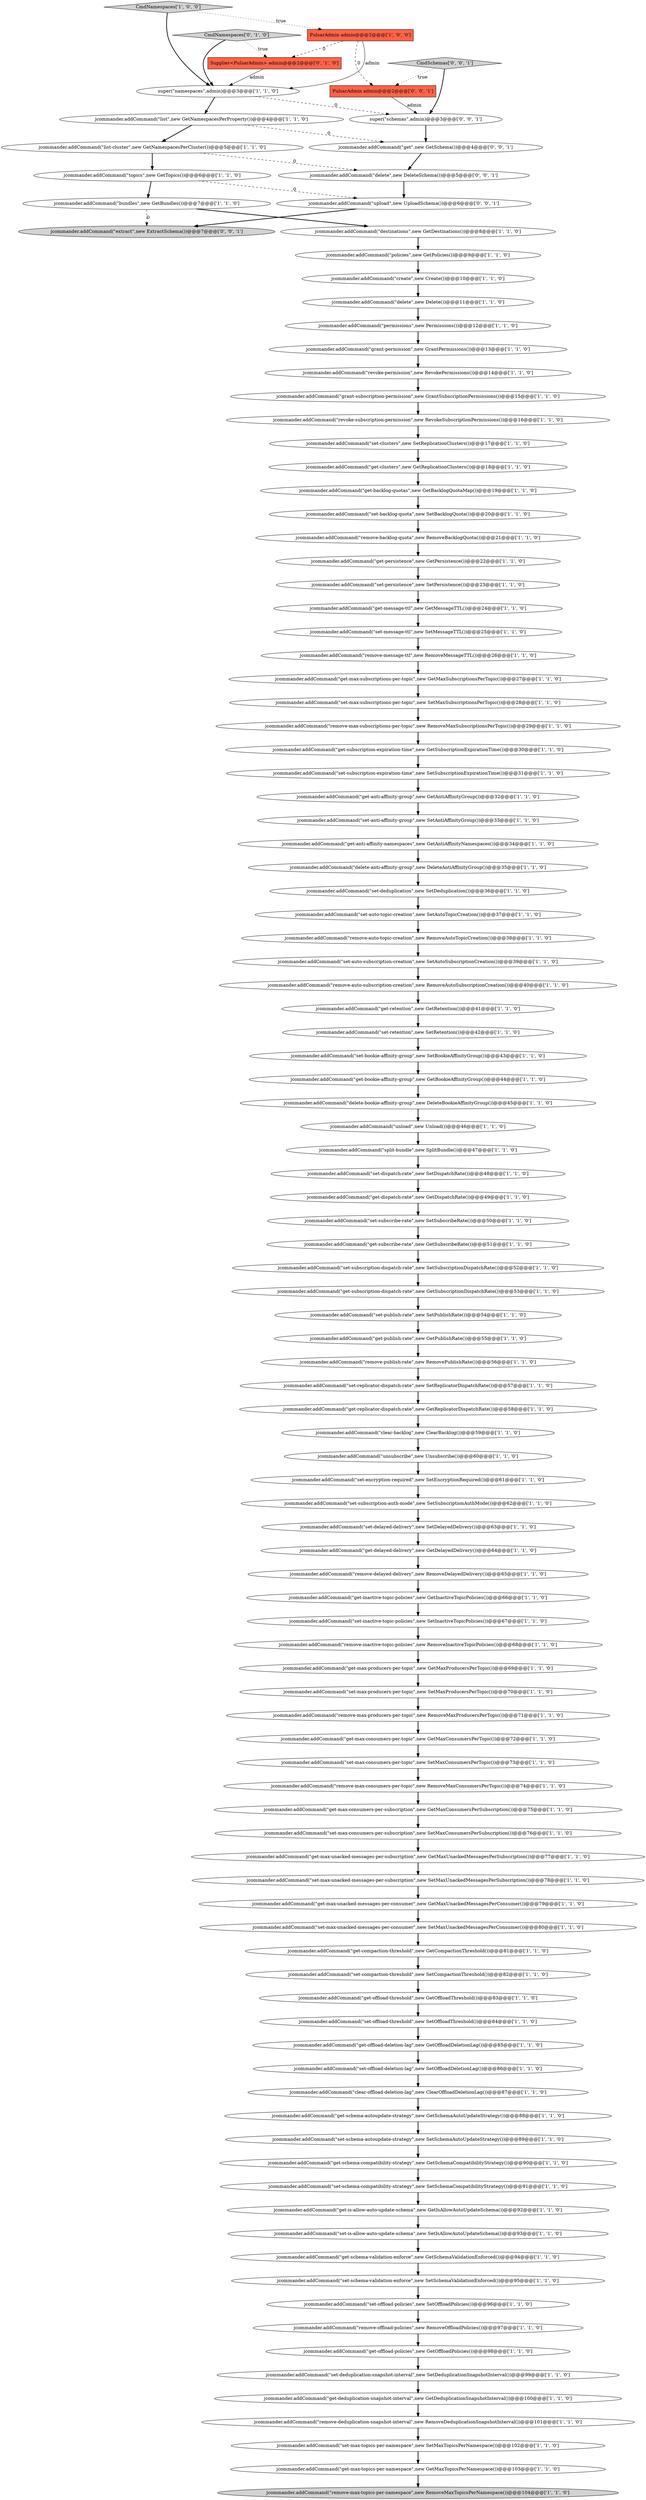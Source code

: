 digraph {
33 [style = filled, label = "jcommander.addCommand(\"remove-max-subscriptions-per-topic\",new RemoveMaxSubscriptionsPerTopic())@@@29@@@['1', '1', '0']", fillcolor = white, shape = ellipse image = "AAA0AAABBB1BBB"];
56 [style = filled, label = "jcommander.addCommand(\"get-offload-threshold\",new GetOffloadThreshold())@@@83@@@['1', '1', '0']", fillcolor = white, shape = ellipse image = "AAA0AAABBB1BBB"];
111 [style = filled, label = "jcommander.addCommand(\"get\",new GetSchema())@@@4@@@['0', '0', '1']", fillcolor = white, shape = ellipse image = "AAA0AAABBB3BBB"];
71 [style = filled, label = "PulsarAdmin admin@@@2@@@['1', '0', '0']", fillcolor = tomato, shape = box image = "AAA1AAABBB1BBB"];
43 [style = filled, label = "jcommander.addCommand(\"set-subscription-dispatch-rate\",new SetSubscriptionDispatchRate())@@@52@@@['1', '1', '0']", fillcolor = white, shape = ellipse image = "AAA0AAABBB1BBB"];
23 [style = filled, label = "jcommander.addCommand(\"bundles\",new GetBundles())@@@7@@@['1', '1', '0']", fillcolor = white, shape = ellipse image = "AAA0AAABBB1BBB"];
51 [style = filled, label = "jcommander.addCommand(\"unload\",new Unload())@@@46@@@['1', '1', '0']", fillcolor = white, shape = ellipse image = "AAA0AAABBB1BBB"];
30 [style = filled, label = "jcommander.addCommand(\"delete\",new Delete())@@@11@@@['1', '1', '0']", fillcolor = white, shape = ellipse image = "AAA0AAABBB1BBB"];
110 [style = filled, label = "PulsarAdmin admin@@@2@@@['0', '0', '1']", fillcolor = tomato, shape = box image = "AAA0AAABBB3BBB"];
99 [style = filled, label = "jcommander.addCommand(\"get-retention\",new GetRetention())@@@41@@@['1', '1', '0']", fillcolor = white, shape = ellipse image = "AAA0AAABBB1BBB"];
14 [style = filled, label = "jcommander.addCommand(\"topics\",new GetTopics())@@@6@@@['1', '1', '0']", fillcolor = white, shape = ellipse image = "AAA0AAABBB1BBB"];
37 [style = filled, label = "jcommander.addCommand(\"get-clusters\",new GetReplicationClusters())@@@18@@@['1', '1', '0']", fillcolor = white, shape = ellipse image = "AAA0AAABBB1BBB"];
69 [style = filled, label = "jcommander.addCommand(\"set-subscription-expiration-time\",new SetSubscriptionExpirationTime())@@@31@@@['1', '1', '0']", fillcolor = white, shape = ellipse image = "AAA0AAABBB1BBB"];
24 [style = filled, label = "jcommander.addCommand(\"set-max-unacked-messages-per-subscription\",new SetMaxUnackedMessagesPerSubscription())@@@78@@@['1', '1', '0']", fillcolor = white, shape = ellipse image = "AAA0AAABBB1BBB"];
109 [style = filled, label = "jcommander.addCommand(\"delete\",new DeleteSchema())@@@5@@@['0', '0', '1']", fillcolor = white, shape = ellipse image = "AAA0AAABBB3BBB"];
45 [style = filled, label = "jcommander.addCommand(\"get-anti-affinity-namespaces\",new GetAntiAffinityNamespaces())@@@34@@@['1', '1', '0']", fillcolor = white, shape = ellipse image = "AAA0AAABBB1BBB"];
26 [style = filled, label = "jcommander.addCommand(\"set-schema-compatibility-strategy\",new SetSchemaCompatibilityStrategy())@@@91@@@['1', '1', '0']", fillcolor = white, shape = ellipse image = "AAA0AAABBB1BBB"];
49 [style = filled, label = "jcommander.addCommand(\"delete-anti-affinity-group\",new DeleteAntiAffinityGroup())@@@35@@@['1', '1', '0']", fillcolor = white, shape = ellipse image = "AAA0AAABBB1BBB"];
78 [style = filled, label = "jcommander.addCommand(\"list\",new GetNamespacesPerProperty())@@@4@@@['1', '1', '0']", fillcolor = white, shape = ellipse image = "AAA0AAABBB1BBB"];
52 [style = filled, label = "jcommander.addCommand(\"get-schema-compatibility-strategy\",new GetSchemaCompatibilityStrategy())@@@90@@@['1', '1', '0']", fillcolor = white, shape = ellipse image = "AAA0AAABBB1BBB"];
12 [style = filled, label = "jcommander.addCommand(\"split-bundle\",new SplitBundle())@@@47@@@['1', '1', '0']", fillcolor = white, shape = ellipse image = "AAA0AAABBB1BBB"];
84 [style = filled, label = "jcommander.addCommand(\"set-auto-topic-creation\",new SetAutoTopicCreation())@@@37@@@['1', '1', '0']", fillcolor = white, shape = ellipse image = "AAA0AAABBB1BBB"];
7 [style = filled, label = "jcommander.addCommand(\"get-anti-affinity-group\",new GetAntiAffinityGroup())@@@32@@@['1', '1', '0']", fillcolor = white, shape = ellipse image = "AAA0AAABBB1BBB"];
5 [style = filled, label = "jcommander.addCommand(\"set-max-topics-per-namespace\",new SetMaxTopicsPerNamespace())@@@102@@@['1', '1', '0']", fillcolor = white, shape = ellipse image = "AAA0AAABBB1BBB"];
34 [style = filled, label = "jcommander.addCommand(\"remove-auto-subscription-creation\",new RemoveAutoSubscriptionCreation())@@@40@@@['1', '1', '0']", fillcolor = white, shape = ellipse image = "AAA0AAABBB1BBB"];
39 [style = filled, label = "jcommander.addCommand(\"revoke-subscription-permission\",new RevokeSubscriptionPermissions())@@@16@@@['1', '1', '0']", fillcolor = white, shape = ellipse image = "AAA0AAABBB1BBB"];
72 [style = filled, label = "jcommander.addCommand(\"remove-message-ttl\",new RemoveMessageTTL())@@@26@@@['1', '1', '0']", fillcolor = white, shape = ellipse image = "AAA0AAABBB1BBB"];
68 [style = filled, label = "jcommander.addCommand(\"remove-backlog-quota\",new RemoveBacklogQuota())@@@21@@@['1', '1', '0']", fillcolor = white, shape = ellipse image = "AAA0AAABBB1BBB"];
75 [style = filled, label = "jcommander.addCommand(\"remove-max-topics-per-namespace\",new RemoveMaxTopicsPerNamespace())@@@104@@@['1', '1', '0']", fillcolor = lightgray, shape = ellipse image = "AAA0AAABBB1BBB"];
47 [style = filled, label = "jcommander.addCommand(\"get-max-consumers-per-subscription\",new GetMaxConsumersPerSubscription())@@@75@@@['1', '1', '0']", fillcolor = white, shape = ellipse image = "AAA0AAABBB1BBB"];
94 [style = filled, label = "jcommander.addCommand(\"policies\",new GetPolicies())@@@9@@@['1', '1', '0']", fillcolor = white, shape = ellipse image = "AAA0AAABBB1BBB"];
53 [style = filled, label = "jcommander.addCommand(\"set-max-consumers-per-subscription\",new SetMaxConsumersPerSubscription())@@@76@@@['1', '1', '0']", fillcolor = white, shape = ellipse image = "AAA0AAABBB1BBB"];
64 [style = filled, label = "jcommander.addCommand(\"get-max-consumers-per-topic\",new GetMaxConsumersPerTopic())@@@72@@@['1', '1', '0']", fillcolor = white, shape = ellipse image = "AAA0AAABBB1BBB"];
20 [style = filled, label = "jcommander.addCommand(\"get-offload-policies\",new GetOffloadPolicies())@@@98@@@['1', '1', '0']", fillcolor = white, shape = ellipse image = "AAA0AAABBB1BBB"];
59 [style = filled, label = "jcommander.addCommand(\"get-schema-validation-enforce\",new GetSchemaValidationEnforced())@@@94@@@['1', '1', '0']", fillcolor = white, shape = ellipse image = "AAA0AAABBB1BBB"];
9 [style = filled, label = "jcommander.addCommand(\"get-max-unacked-messages-per-consumer\",new GetMaxUnackedMessagesPerConsumer())@@@79@@@['1', '1', '0']", fillcolor = white, shape = ellipse image = "AAA0AAABBB1BBB"];
65 [style = filled, label = "jcommander.addCommand(\"get-max-unacked-messages-per-subscription\",new GetMaxUnackedMessagesPerSubscription())@@@77@@@['1', '1', '0']", fillcolor = white, shape = ellipse image = "AAA0AAABBB1BBB"];
106 [style = filled, label = "super(\"schemas\",admin)@@@3@@@['0', '0', '1']", fillcolor = white, shape = ellipse image = "AAA0AAABBB3BBB"];
32 [style = filled, label = "jcommander.addCommand(\"set-encryption-required\",new SetEncryptionRequired())@@@61@@@['1', '1', '0']", fillcolor = white, shape = ellipse image = "AAA0AAABBB1BBB"];
46 [style = filled, label = "CmdNamespaces['1', '0', '0']", fillcolor = lightgray, shape = diamond image = "AAA0AAABBB1BBB"];
41 [style = filled, label = "jcommander.addCommand(\"get-bookie-affinity-group\",new GetBookieAffinityGroup())@@@44@@@['1', '1', '0']", fillcolor = white, shape = ellipse image = "AAA0AAABBB1BBB"];
63 [style = filled, label = "jcommander.addCommand(\"set-subscription-auth-mode\",new SetSubscriptionAuthMode())@@@62@@@['1', '1', '0']", fillcolor = white, shape = ellipse image = "AAA0AAABBB1BBB"];
48 [style = filled, label = "jcommander.addCommand(\"permissions\",new Permissions())@@@12@@@['1', '1', '0']", fillcolor = white, shape = ellipse image = "AAA0AAABBB1BBB"];
8 [style = filled, label = "jcommander.addCommand(\"set-offload-threshold\",new SetOffloadThreshold())@@@84@@@['1', '1', '0']", fillcolor = white, shape = ellipse image = "AAA0AAABBB1BBB"];
66 [style = filled, label = "jcommander.addCommand(\"set-deduplication-snapshot-interval\",new SetDeduplicationSnapshotInterval())@@@99@@@['1', '1', '0']", fillcolor = white, shape = ellipse image = "AAA0AAABBB1BBB"];
100 [style = filled, label = "jcommander.addCommand(\"set-dispatch-rate\",new SetDispatchRate())@@@48@@@['1', '1', '0']", fillcolor = white, shape = ellipse image = "AAA0AAABBB1BBB"];
77 [style = filled, label = "jcommander.addCommand(\"clear-offload-deletion-lag\",new ClearOffloadDeletionLag())@@@87@@@['1', '1', '0']", fillcolor = white, shape = ellipse image = "AAA0AAABBB1BBB"];
83 [style = filled, label = "jcommander.addCommand(\"get-delayed-delivery\",new GetDelayedDelivery())@@@64@@@['1', '1', '0']", fillcolor = white, shape = ellipse image = "AAA0AAABBB1BBB"];
11 [style = filled, label = "jcommander.addCommand(\"get-backlog-quotas\",new GetBacklogQuotaMap())@@@19@@@['1', '1', '0']", fillcolor = white, shape = ellipse image = "AAA0AAABBB1BBB"];
93 [style = filled, label = "super(\"namespaces\",admin)@@@3@@@['1', '1', '0']", fillcolor = white, shape = ellipse image = "AAA0AAABBB1BBB"];
104 [style = filled, label = "CmdNamespaces['0', '1', '0']", fillcolor = lightgray, shape = diamond image = "AAA0AAABBB2BBB"];
19 [style = filled, label = "jcommander.addCommand(\"get-replicator-dispatch-rate\",new GetReplicatorDispatchRate())@@@58@@@['1', '1', '0']", fillcolor = white, shape = ellipse image = "AAA0AAABBB1BBB"];
10 [style = filled, label = "jcommander.addCommand(\"set-bookie-affinity-group\",new SetBookieAffinityGroup())@@@43@@@['1', '1', '0']", fillcolor = white, shape = ellipse image = "AAA0AAABBB1BBB"];
58 [style = filled, label = "jcommander.addCommand(\"set-delayed-delivery\",new SetDelayedDelivery())@@@63@@@['1', '1', '0']", fillcolor = white, shape = ellipse image = "AAA0AAABBB1BBB"];
86 [style = filled, label = "jcommander.addCommand(\"create\",new Create())@@@10@@@['1', '1', '0']", fillcolor = white, shape = ellipse image = "AAA0AAABBB1BBB"];
38 [style = filled, label = "jcommander.addCommand(\"get-subscription-expiration-time\",new GetSubscriptionExpirationTime())@@@30@@@['1', '1', '0']", fillcolor = white, shape = ellipse image = "AAA0AAABBB1BBB"];
90 [style = filled, label = "jcommander.addCommand(\"remove-delayed-delivery\",new RemoveDelayedDelivery())@@@65@@@['1', '1', '0']", fillcolor = white, shape = ellipse image = "AAA0AAABBB1BBB"];
31 [style = filled, label = "jcommander.addCommand(\"set-backlog-quota\",new SetBacklogQuota())@@@20@@@['1', '1', '0']", fillcolor = white, shape = ellipse image = "AAA0AAABBB1BBB"];
1 [style = filled, label = "jcommander.addCommand(\"set-deduplication\",new SetDeduplication())@@@36@@@['1', '1', '0']", fillcolor = white, shape = ellipse image = "AAA0AAABBB1BBB"];
13 [style = filled, label = "jcommander.addCommand(\"set-compaction-threshold\",new SetCompactionThreshold())@@@82@@@['1', '1', '0']", fillcolor = white, shape = ellipse image = "AAA0AAABBB1BBB"];
96 [style = filled, label = "jcommander.addCommand(\"remove-max-consumers-per-topic\",new RemoveMaxConsumersPerTopic())@@@74@@@['1', '1', '0']", fillcolor = white, shape = ellipse image = "AAA0AAABBB1BBB"];
97 [style = filled, label = "jcommander.addCommand(\"set-publish-rate\",new SetPublishRate())@@@54@@@['1', '1', '0']", fillcolor = white, shape = ellipse image = "AAA0AAABBB1BBB"];
27 [style = filled, label = "jcommander.addCommand(\"get-compaction-threshold\",new GetCompactionThreshold())@@@81@@@['1', '1', '0']", fillcolor = white, shape = ellipse image = "AAA0AAABBB1BBB"];
95 [style = filled, label = "jcommander.addCommand(\"grant-permission\",new GrantPermissions())@@@13@@@['1', '1', '0']", fillcolor = white, shape = ellipse image = "AAA0AAABBB1BBB"];
17 [style = filled, label = "jcommander.addCommand(\"set-schema-autoupdate-strategy\",new SetSchemaAutoUpdateStrategy())@@@89@@@['1', '1', '0']", fillcolor = white, shape = ellipse image = "AAA0AAABBB1BBB"];
98 [style = filled, label = "jcommander.addCommand(\"get-deduplication-snapshot-interval\",new GetDeduplicationSnapshotInterval())@@@100@@@['1', '1', '0']", fillcolor = white, shape = ellipse image = "AAA0AAABBB1BBB"];
105 [style = filled, label = "Supplier<PulsarAdmin> admin@@@2@@@['0', '1', '0']", fillcolor = tomato, shape = box image = "AAA1AAABBB2BBB"];
35 [style = filled, label = "jcommander.addCommand(\"set-schema-validation-enforce\",new SetSchemaValidationEnforced())@@@95@@@['1', '1', '0']", fillcolor = white, shape = ellipse image = "AAA0AAABBB1BBB"];
85 [style = filled, label = "jcommander.addCommand(\"remove-max-producers-per-topic\",new RemoveMaxProducersPerTopic())@@@71@@@['1', '1', '0']", fillcolor = white, shape = ellipse image = "AAA0AAABBB1BBB"];
60 [style = filled, label = "jcommander.addCommand(\"get-dispatch-rate\",new GetDispatchRate())@@@49@@@['1', '1', '0']", fillcolor = white, shape = ellipse image = "AAA0AAABBB1BBB"];
6 [style = filled, label = "jcommander.addCommand(\"list-cluster\",new GetNamespacesPerCluster())@@@5@@@['1', '1', '0']", fillcolor = white, shape = ellipse image = "AAA0AAABBB1BBB"];
15 [style = filled, label = "jcommander.addCommand(\"destinations\",new GetDestinations())@@@8@@@['1', '1', '0']", fillcolor = white, shape = ellipse image = "AAA0AAABBB1BBB"];
61 [style = filled, label = "jcommander.addCommand(\"set-persistence\",new SetPersistence())@@@23@@@['1', '1', '0']", fillcolor = white, shape = ellipse image = "AAA0AAABBB1BBB"];
102 [style = filled, label = "jcommander.addCommand(\"get-subscribe-rate\",new GetSubscribeRate())@@@51@@@['1', '1', '0']", fillcolor = white, shape = ellipse image = "AAA0AAABBB1BBB"];
29 [style = filled, label = "jcommander.addCommand(\"get-message-ttl\",new GetMessageTTL())@@@24@@@['1', '1', '0']", fillcolor = white, shape = ellipse image = "AAA0AAABBB1BBB"];
40 [style = filled, label = "jcommander.addCommand(\"set-auto-subscription-creation\",new SetAutoSubscriptionCreation())@@@39@@@['1', '1', '0']", fillcolor = white, shape = ellipse image = "AAA0AAABBB1BBB"];
88 [style = filled, label = "jcommander.addCommand(\"set-message-ttl\",new SetMessageTTL())@@@25@@@['1', '1', '0']", fillcolor = white, shape = ellipse image = "AAA0AAABBB1BBB"];
62 [style = filled, label = "jcommander.addCommand(\"set-is-allow-auto-update-schema\",new SetIsAllowAutoUpdateSchema())@@@93@@@['1', '1', '0']", fillcolor = white, shape = ellipse image = "AAA0AAABBB1BBB"];
107 [style = filled, label = "jcommander.addCommand(\"upload\",new UploadSchema())@@@6@@@['0', '0', '1']", fillcolor = white, shape = ellipse image = "AAA0AAABBB3BBB"];
42 [style = filled, label = "jcommander.addCommand(\"get-max-producers-per-topic\",new GetMaxProducersPerTopic())@@@69@@@['1', '1', '0']", fillcolor = white, shape = ellipse image = "AAA0AAABBB1BBB"];
3 [style = filled, label = "jcommander.addCommand(\"remove-publish-rate\",new RemovePublishRate())@@@56@@@['1', '1', '0']", fillcolor = white, shape = ellipse image = "AAA0AAABBB1BBB"];
54 [style = filled, label = "jcommander.addCommand(\"set-replicator-dispatch-rate\",new SetReplicatorDispatchRate())@@@57@@@['1', '1', '0']", fillcolor = white, shape = ellipse image = "AAA0AAABBB1BBB"];
91 [style = filled, label = "jcommander.addCommand(\"set-offload-deletion-lag\",new SetOffloadDeletionLag())@@@86@@@['1', '1', '0']", fillcolor = white, shape = ellipse image = "AAA0AAABBB1BBB"];
25 [style = filled, label = "jcommander.addCommand(\"set-subscribe-rate\",new SetSubscribeRate())@@@50@@@['1', '1', '0']", fillcolor = white, shape = ellipse image = "AAA0AAABBB1BBB"];
57 [style = filled, label = "jcommander.addCommand(\"set-max-unacked-messages-per-consumer\",new SetMaxUnackedMessagesPerConsumer())@@@80@@@['1', '1', '0']", fillcolor = white, shape = ellipse image = "AAA0AAABBB1BBB"];
108 [style = filled, label = "jcommander.addCommand(\"extract\",new ExtractSchema())@@@7@@@['0', '0', '1']", fillcolor = lightgray, shape = ellipse image = "AAA0AAABBB3BBB"];
92 [style = filled, label = "jcommander.addCommand(\"get-is-allow-auto-update-schema\",new GetIsAllowAutoUpdateSchema())@@@92@@@['1', '1', '0']", fillcolor = white, shape = ellipse image = "AAA0AAABBB1BBB"];
79 [style = filled, label = "jcommander.addCommand(\"remove-deduplication-snapshot-interval\",new RemoveDeduplicationSnapshotInterval())@@@101@@@['1', '1', '0']", fillcolor = white, shape = ellipse image = "AAA0AAABBB1BBB"];
112 [style = filled, label = "CmdSchemas['0', '0', '1']", fillcolor = lightgray, shape = diamond image = "AAA0AAABBB3BBB"];
87 [style = filled, label = "jcommander.addCommand(\"set-anti-affinity-group\",new SetAntiAffinityGroup())@@@33@@@['1', '1', '0']", fillcolor = white, shape = ellipse image = "AAA0AAABBB1BBB"];
2 [style = filled, label = "jcommander.addCommand(\"grant-subscription-permission\",new GrantSubscriptionPermissions())@@@15@@@['1', '1', '0']", fillcolor = white, shape = ellipse image = "AAA0AAABBB1BBB"];
22 [style = filled, label = "jcommander.addCommand(\"set-retention\",new SetRetention())@@@42@@@['1', '1', '0']", fillcolor = white, shape = ellipse image = "AAA0AAABBB1BBB"];
44 [style = filled, label = "jcommander.addCommand(\"set-offload-policies\",new SetOffloadPolicies())@@@96@@@['1', '1', '0']", fillcolor = white, shape = ellipse image = "AAA0AAABBB1BBB"];
89 [style = filled, label = "jcommander.addCommand(\"get-max-topics-per-namespace\",new GetMaxTopicsPerNamespace())@@@103@@@['1', '1', '0']", fillcolor = white, shape = ellipse image = "AAA0AAABBB1BBB"];
103 [style = filled, label = "jcommander.addCommand(\"get-schema-autoupdate-strategy\",new GetSchemaAutoUpdateStrategy())@@@88@@@['1', '1', '0']", fillcolor = white, shape = ellipse image = "AAA0AAABBB1BBB"];
0 [style = filled, label = "jcommander.addCommand(\"revoke-permission\",new RevokePermissions())@@@14@@@['1', '1', '0']", fillcolor = white, shape = ellipse image = "AAA0AAABBB1BBB"];
16 [style = filled, label = "jcommander.addCommand(\"set-clusters\",new SetReplicationClusters())@@@17@@@['1', '1', '0']", fillcolor = white, shape = ellipse image = "AAA0AAABBB1BBB"];
73 [style = filled, label = "jcommander.addCommand(\"set-max-producers-per-topic\",new SetMaxProducersPerTopic())@@@70@@@['1', '1', '0']", fillcolor = white, shape = ellipse image = "AAA0AAABBB1BBB"];
82 [style = filled, label = "jcommander.addCommand(\"unsubscribe\",new Unsubscribe())@@@60@@@['1', '1', '0']", fillcolor = white, shape = ellipse image = "AAA0AAABBB1BBB"];
101 [style = filled, label = "jcommander.addCommand(\"remove-inactive-topic-policies\",new RemoveInactiveTopicPolicies())@@@68@@@['1', '1', '0']", fillcolor = white, shape = ellipse image = "AAA0AAABBB1BBB"];
28 [style = filled, label = "jcommander.addCommand(\"get-persistence\",new GetPersistence())@@@22@@@['1', '1', '0']", fillcolor = white, shape = ellipse image = "AAA0AAABBB1BBB"];
67 [style = filled, label = "jcommander.addCommand(\"get-inactive-topic-policies\",new GetInactiveTopicPolicies())@@@66@@@['1', '1', '0']", fillcolor = white, shape = ellipse image = "AAA0AAABBB1BBB"];
80 [style = filled, label = "jcommander.addCommand(\"get-subscription-dispatch-rate\",new GetSubscriptionDispatchRate())@@@53@@@['1', '1', '0']", fillcolor = white, shape = ellipse image = "AAA0AAABBB1BBB"];
81 [style = filled, label = "jcommander.addCommand(\"set-inactive-topic-policies\",new SetInactiveTopicPolicies())@@@67@@@['1', '1', '0']", fillcolor = white, shape = ellipse image = "AAA0AAABBB1BBB"];
76 [style = filled, label = "jcommander.addCommand(\"remove-auto-topic-creation\",new RemoveAutoTopicCreation())@@@38@@@['1', '1', '0']", fillcolor = white, shape = ellipse image = "AAA0AAABBB1BBB"];
74 [style = filled, label = "jcommander.addCommand(\"remove-offload-policies\",new RemoveOffloadPolicies())@@@97@@@['1', '1', '0']", fillcolor = white, shape = ellipse image = "AAA0AAABBB1BBB"];
18 [style = filled, label = "jcommander.addCommand(\"get-max-subscriptions-per-topic\",new GetMaxSubscriptionsPerTopic())@@@27@@@['1', '1', '0']", fillcolor = white, shape = ellipse image = "AAA0AAABBB1BBB"];
21 [style = filled, label = "jcommander.addCommand(\"set-max-subscriptions-per-topic\",new SetMaxSubscriptionsPerTopic())@@@28@@@['1', '1', '0']", fillcolor = white, shape = ellipse image = "AAA0AAABBB1BBB"];
4 [style = filled, label = "jcommander.addCommand(\"set-max-consumers-per-topic\",new SetMaxConsumersPerTopic())@@@73@@@['1', '1', '0']", fillcolor = white, shape = ellipse image = "AAA0AAABBB1BBB"];
55 [style = filled, label = "jcommander.addCommand(\"get-offload-deletion-lag\",new GetOffloadDeletionLag())@@@85@@@['1', '1', '0']", fillcolor = white, shape = ellipse image = "AAA0AAABBB1BBB"];
50 [style = filled, label = "jcommander.addCommand(\"clear-backlog\",new ClearBacklog())@@@59@@@['1', '1', '0']", fillcolor = white, shape = ellipse image = "AAA0AAABBB1BBB"];
36 [style = filled, label = "jcommander.addCommand(\"delete-bookie-affinity-group\",new DeleteBookieAffinityGroup())@@@45@@@['1', '1', '0']", fillcolor = white, shape = ellipse image = "AAA0AAABBB1BBB"];
70 [style = filled, label = "jcommander.addCommand(\"get-publish-rate\",new GetPublishRate())@@@55@@@['1', '1', '0']", fillcolor = white, shape = ellipse image = "AAA0AAABBB1BBB"];
110->106 [style = solid, label="admin"];
86->30 [style = bold, label=""];
87->45 [style = bold, label=""];
27->13 [style = bold, label=""];
16->37 [style = bold, label=""];
70->3 [style = bold, label=""];
37->11 [style = bold, label=""];
23->108 [style = dashed, label="0"];
58->83 [style = bold, label=""];
44->74 [style = bold, label=""];
67->81 [style = bold, label=""];
97->70 [style = bold, label=""];
99->22 [style = bold, label=""];
10->41 [style = bold, label=""];
54->19 [style = bold, label=""];
104->105 [style = dotted, label="true"];
32->63 [style = bold, label=""];
71->93 [style = solid, label="admin"];
53->65 [style = bold, label=""];
56->8 [style = bold, label=""];
90->67 [style = bold, label=""];
82->32 [style = bold, label=""];
46->71 [style = dotted, label="true"];
25->102 [style = bold, label=""];
12->100 [style = bold, label=""];
72->18 [style = bold, label=""];
83->90 [style = bold, label=""];
47->53 [style = bold, label=""];
35->44 [style = bold, label=""];
69->7 [style = bold, label=""];
85->64 [style = bold, label=""];
40->34 [style = bold, label=""];
31->68 [style = bold, label=""];
71->110 [style = dashed, label="0"];
2->39 [style = bold, label=""];
3->54 [style = bold, label=""];
55->91 [style = bold, label=""];
50->82 [style = bold, label=""];
93->78 [style = bold, label=""];
49->1 [style = bold, label=""];
103->17 [style = bold, label=""];
28->61 [style = bold, label=""];
59->35 [style = bold, label=""];
38->69 [style = bold, label=""];
43->80 [style = bold, label=""];
98->79 [style = bold, label=""];
8->55 [style = bold, label=""];
61->29 [style = bold, label=""];
88->72 [style = bold, label=""];
7->87 [style = bold, label=""];
94->86 [style = bold, label=""];
76->40 [style = bold, label=""];
52->26 [style = bold, label=""];
17->52 [style = bold, label=""];
15->94 [style = bold, label=""];
36->51 [style = bold, label=""];
39->16 [style = bold, label=""];
104->93 [style = bold, label=""];
101->42 [style = bold, label=""];
46->93 [style = bold, label=""];
51->12 [style = bold, label=""];
4->96 [style = bold, label=""];
109->107 [style = bold, label=""];
112->110 [style = dotted, label="true"];
23->15 [style = bold, label=""];
19->50 [style = bold, label=""];
78->6 [style = bold, label=""];
89->75 [style = bold, label=""];
60->25 [style = bold, label=""];
80->97 [style = bold, label=""];
11->31 [style = bold, label=""];
41->36 [style = bold, label=""];
71->105 [style = dashed, label="0"];
111->109 [style = bold, label=""];
14->23 [style = bold, label=""];
95->0 [style = bold, label=""];
22->10 [style = bold, label=""];
34->99 [style = bold, label=""];
20->66 [style = bold, label=""];
84->76 [style = bold, label=""];
18->21 [style = bold, label=""];
64->4 [style = bold, label=""];
68->28 [style = bold, label=""];
66->98 [style = bold, label=""];
102->43 [style = bold, label=""];
24->9 [style = bold, label=""];
105->93 [style = solid, label="admin"];
92->62 [style = bold, label=""];
62->59 [style = bold, label=""];
81->101 [style = bold, label=""];
1->84 [style = bold, label=""];
65->24 [style = bold, label=""];
9->57 [style = bold, label=""];
107->108 [style = bold, label=""];
45->49 [style = bold, label=""];
21->33 [style = bold, label=""];
0->2 [style = bold, label=""];
74->20 [style = bold, label=""];
29->88 [style = bold, label=""];
78->111 [style = dashed, label="0"];
63->58 [style = bold, label=""];
26->92 [style = bold, label=""];
6->14 [style = bold, label=""];
77->103 [style = bold, label=""];
79->5 [style = bold, label=""];
13->56 [style = bold, label=""];
48->95 [style = bold, label=""];
57->27 [style = bold, label=""];
112->106 [style = bold, label=""];
6->109 [style = dashed, label="0"];
14->107 [style = dashed, label="0"];
93->106 [style = dashed, label="0"];
73->85 [style = bold, label=""];
33->38 [style = bold, label=""];
30->48 [style = bold, label=""];
42->73 [style = bold, label=""];
96->47 [style = bold, label=""];
106->111 [style = bold, label=""];
91->77 [style = bold, label=""];
5->89 [style = bold, label=""];
100->60 [style = bold, label=""];
}

